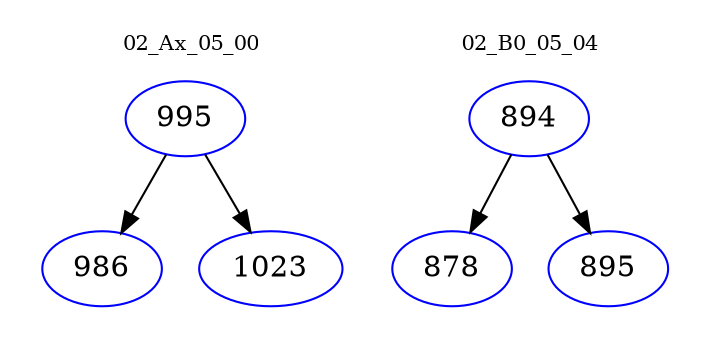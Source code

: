 digraph{
subgraph cluster_0 {
color = white
label = "02_Ax_05_00";
fontsize=10;
T0_995 [label="995", color="blue"]
T0_995 -> T0_986 [color="black"]
T0_986 [label="986", color="blue"]
T0_995 -> T0_1023 [color="black"]
T0_1023 [label="1023", color="blue"]
}
subgraph cluster_1 {
color = white
label = "02_B0_05_04";
fontsize=10;
T1_894 [label="894", color="blue"]
T1_894 -> T1_878 [color="black"]
T1_878 [label="878", color="blue"]
T1_894 -> T1_895 [color="black"]
T1_895 [label="895", color="blue"]
}
}
